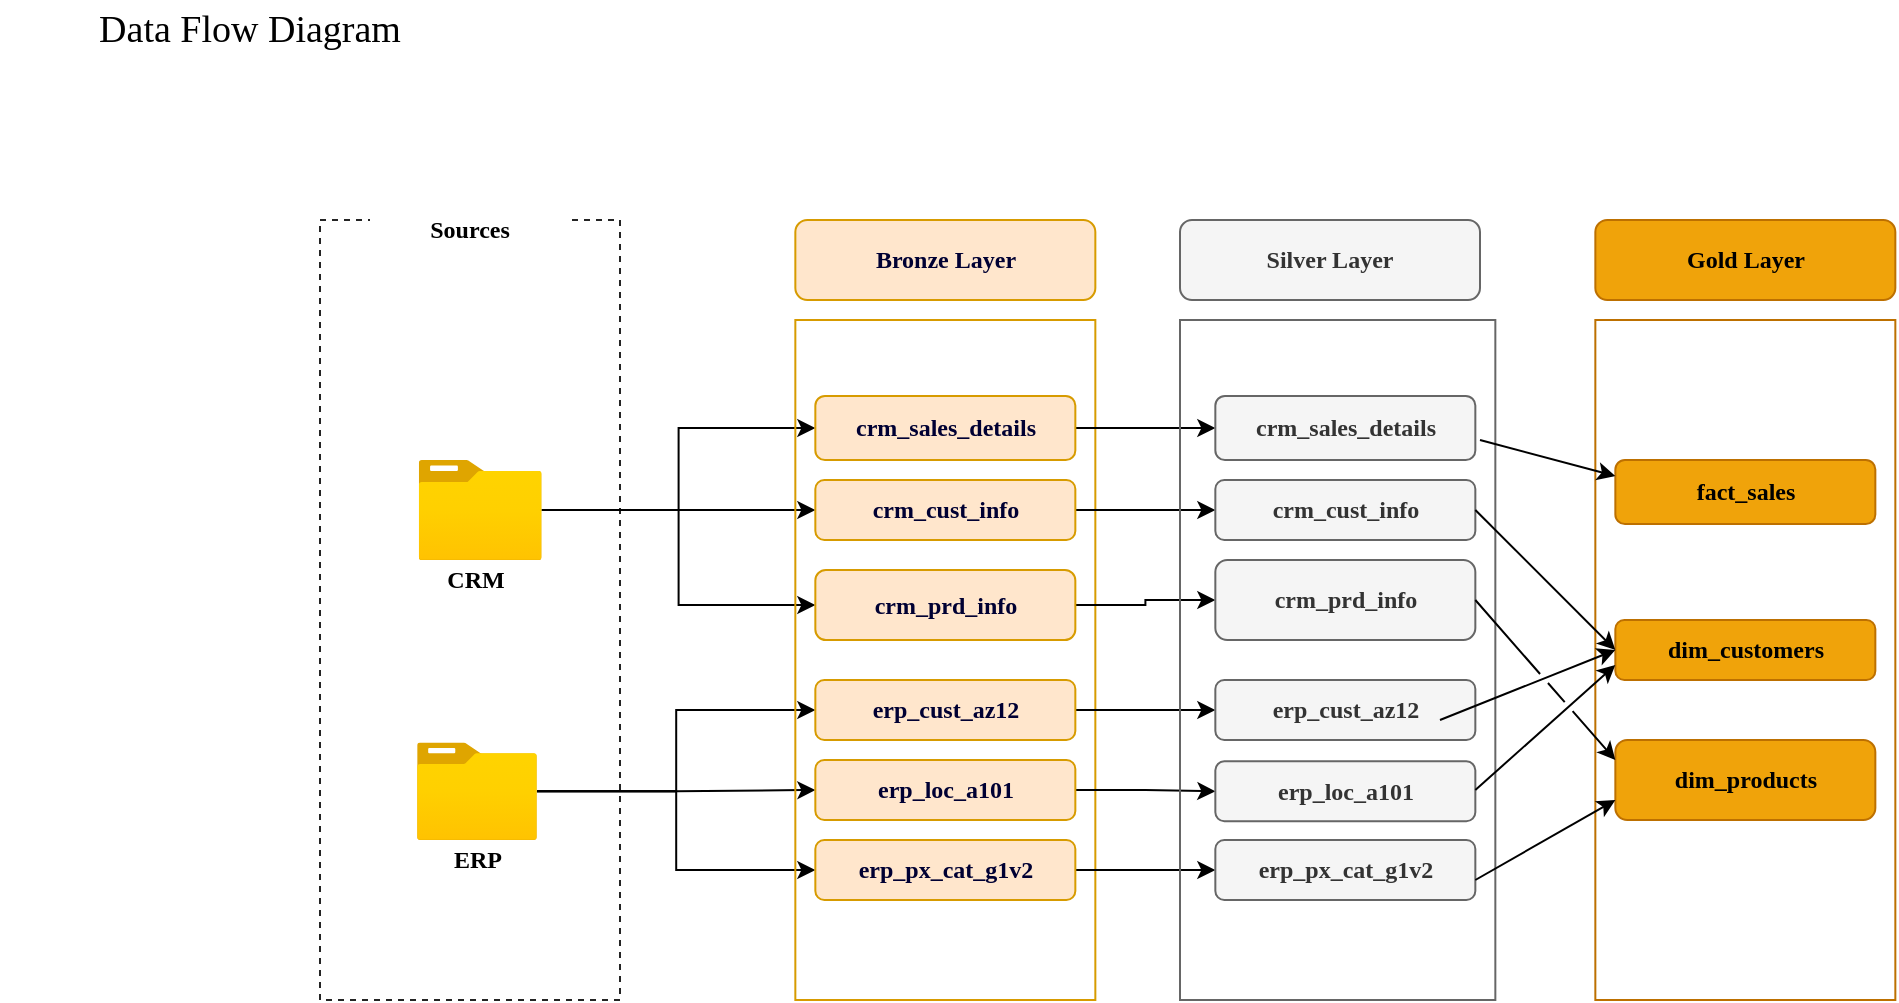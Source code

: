 <mxfile version="27.0.9">
  <diagram name="Page-1" id="7-d2Kp1HphyAQgKk-GRI">
    <mxGraphModel dx="1188" dy="729" grid="1" gridSize="10" guides="1" tooltips="1" connect="1" arrows="1" fold="1" page="1" pageScale="1" pageWidth="1700" pageHeight="1100" math="0" shadow="0">
      <root>
        <mxCell id="0" />
        <mxCell id="1" parent="0" />
        <mxCell id="HAyTQfDS9Hgm0etBAd6j-1" value="" style="rounded=0;whiteSpace=wrap;html=1;fillColor=none;dashed=1;strokeColor=light-dark(#242424, #EDEDED);" parent="1" vertex="1">
          <mxGeometry x="300" y="250" width="150" height="390" as="geometry" />
        </mxCell>
        <mxCell id="HAyTQfDS9Hgm0etBAd6j-2" value="&lt;font face=&quot;Comic Sans MS&quot;&gt;&lt;b&gt;Sources&lt;/b&gt;&lt;/font&gt;" style="rounded=1;whiteSpace=wrap;html=1;fillColor=default;strokeColor=none;" parent="1" vertex="1">
          <mxGeometry x="325" y="240" width="100" height="30" as="geometry" />
        </mxCell>
        <mxCell id="HAyTQfDS9Hgm0etBAd6j-12" style="edgeStyle=orthogonalEdgeStyle;rounded=0;orthogonalLoop=1;jettySize=auto;html=1;entryX=0;entryY=0.5;entryDx=0;entryDy=0;" parent="1" source="HAyTQfDS9Hgm0etBAd6j-3" target="HAyTQfDS9Hgm0etBAd6j-9" edge="1">
          <mxGeometry relative="1" as="geometry" />
        </mxCell>
        <mxCell id="HAyTQfDS9Hgm0etBAd6j-18" style="edgeStyle=orthogonalEdgeStyle;rounded=0;orthogonalLoop=1;jettySize=auto;html=1;entryX=0;entryY=0.5;entryDx=0;entryDy=0;" parent="1" source="HAyTQfDS9Hgm0etBAd6j-3" target="HAyTQfDS9Hgm0etBAd6j-11" edge="1">
          <mxGeometry relative="1" as="geometry" />
        </mxCell>
        <mxCell id="HAyTQfDS9Hgm0etBAd6j-19" style="edgeStyle=orthogonalEdgeStyle;rounded=0;orthogonalLoop=1;jettySize=auto;html=1;entryX=0;entryY=0.5;entryDx=0;entryDy=0;" parent="1" source="HAyTQfDS9Hgm0etBAd6j-3" target="HAyTQfDS9Hgm0etBAd6j-10" edge="1">
          <mxGeometry relative="1" as="geometry" />
        </mxCell>
        <mxCell id="HAyTQfDS9Hgm0etBAd6j-3" value="" style="image;aspect=fixed;html=1;points=[];align=center;fontSize=12;image=img/lib/azure2/general/Folder_Blank.svg;" parent="1" vertex="1">
          <mxGeometry x="349.28" y="370" width="61.61" height="50" as="geometry" />
        </mxCell>
        <mxCell id="HAyTQfDS9Hgm0etBAd6j-4" value="&lt;b&gt;&lt;font face=&quot;Comic Sans MS&quot;&gt;CRM&lt;/font&gt;&lt;/b&gt;" style="text;html=1;align=center;verticalAlign=middle;whiteSpace=wrap;rounded=0;" parent="1" vertex="1">
          <mxGeometry x="347.67" y="420" width="60" height="20" as="geometry" />
        </mxCell>
        <mxCell id="HAyTQfDS9Hgm0etBAd6j-20" style="edgeStyle=orthogonalEdgeStyle;rounded=0;orthogonalLoop=1;jettySize=auto;html=1;entryX=0;entryY=0.5;entryDx=0;entryDy=0;" parent="1" source="HAyTQfDS9Hgm0etBAd6j-5" target="HAyTQfDS9Hgm0etBAd6j-15" edge="1">
          <mxGeometry relative="1" as="geometry" />
        </mxCell>
        <mxCell id="HAyTQfDS9Hgm0etBAd6j-21" style="edgeStyle=orthogonalEdgeStyle;rounded=0;orthogonalLoop=1;jettySize=auto;html=1;entryX=0;entryY=0.5;entryDx=0;entryDy=0;" parent="1" source="HAyTQfDS9Hgm0etBAd6j-5" target="HAyTQfDS9Hgm0etBAd6j-16" edge="1">
          <mxGeometry relative="1" as="geometry" />
        </mxCell>
        <mxCell id="HAyTQfDS9Hgm0etBAd6j-22" style="edgeStyle=orthogonalEdgeStyle;rounded=0;orthogonalLoop=1;jettySize=auto;html=1;entryX=0;entryY=0.5;entryDx=0;entryDy=0;" parent="1" source="HAyTQfDS9Hgm0etBAd6j-5" target="HAyTQfDS9Hgm0etBAd6j-17" edge="1">
          <mxGeometry relative="1" as="geometry" />
        </mxCell>
        <mxCell id="HAyTQfDS9Hgm0etBAd6j-5" value="" style="image;aspect=fixed;html=1;points=[];align=center;fontSize=12;image=img/lib/azure2/general/Folder_Blank.svg;" parent="1" vertex="1">
          <mxGeometry x="348.48" y="511.31" width="60" height="48.69" as="geometry" />
        </mxCell>
        <mxCell id="HAyTQfDS9Hgm0etBAd6j-6" value="&lt;font face=&quot;Comic Sans MS&quot;&gt;&lt;b&gt;ERP&lt;/b&gt;&lt;/font&gt;" style="text;html=1;align=center;verticalAlign=middle;whiteSpace=wrap;rounded=0;" parent="1" vertex="1">
          <mxGeometry x="349.28" y="560" width="60" height="20" as="geometry" />
        </mxCell>
        <mxCell id="HAyTQfDS9Hgm0etBAd6j-7" value="" style="rounded=0;whiteSpace=wrap;html=1;fillColor=none;strokeColor=#d79b00;fillStyle=hatch;fontColor=#000033;" parent="1" vertex="1">
          <mxGeometry x="537.67" y="300" width="150" height="340" as="geometry" />
        </mxCell>
        <mxCell id="HAyTQfDS9Hgm0etBAd6j-8" value="&lt;b&gt;&lt;font face=&quot;Comic Sans MS&quot;&gt;Bronze Layer&lt;/font&gt;&lt;/b&gt;" style="rounded=1;whiteSpace=wrap;html=1;fillColor=#ffe6cc;strokeColor=#d79b00;fontColor=#000033;" parent="1" vertex="1">
          <mxGeometry x="537.67" y="250" width="150" height="40" as="geometry" />
        </mxCell>
        <mxCell id="KE4VJ3iSTp9LeFAxXFPG-10" style="edgeStyle=orthogonalEdgeStyle;rounded=0;orthogonalLoop=1;jettySize=auto;html=1;" parent="1" source="HAyTQfDS9Hgm0etBAd6j-9" target="KE4VJ3iSTp9LeFAxXFPG-3" edge="1">
          <mxGeometry relative="1" as="geometry" />
        </mxCell>
        <mxCell id="HAyTQfDS9Hgm0etBAd6j-9" value="&lt;font face=&quot;Comic Sans MS&quot;&gt;&lt;b&gt;crm_sales_details&lt;/b&gt;&lt;/font&gt;" style="rounded=1;whiteSpace=wrap;html=1;fillColor=#ffe6cc;strokeColor=#d79b00;fontColor=#000033;" parent="1" vertex="1">
          <mxGeometry x="547.67" y="338" width="130" height="32" as="geometry" />
        </mxCell>
        <mxCell id="KE4VJ3iSTp9LeFAxXFPG-11" style="edgeStyle=orthogonalEdgeStyle;rounded=0;orthogonalLoop=1;jettySize=auto;html=1;entryX=0;entryY=0.5;entryDx=0;entryDy=0;" parent="1" source="HAyTQfDS9Hgm0etBAd6j-10" target="KE4VJ3iSTp9LeFAxXFPG-4" edge="1">
          <mxGeometry relative="1" as="geometry" />
        </mxCell>
        <mxCell id="HAyTQfDS9Hgm0etBAd6j-10" value="&lt;font face=&quot;Comic Sans MS&quot;&gt;&lt;b&gt;crm_cust_info&lt;/b&gt;&lt;/font&gt;" style="rounded=1;whiteSpace=wrap;html=1;fillColor=#ffe6cc;strokeColor=#d79b00;fontColor=#000033;" parent="1" vertex="1">
          <mxGeometry x="547.67" y="380" width="130" height="30" as="geometry" />
        </mxCell>
        <mxCell id="KE4VJ3iSTp9LeFAxXFPG-22" style="edgeStyle=orthogonalEdgeStyle;rounded=0;orthogonalLoop=1;jettySize=auto;html=1;" parent="1" source="HAyTQfDS9Hgm0etBAd6j-11" target="KE4VJ3iSTp9LeFAxXFPG-8" edge="1">
          <mxGeometry relative="1" as="geometry" />
        </mxCell>
        <mxCell id="HAyTQfDS9Hgm0etBAd6j-11" value="&lt;font face=&quot;Comic Sans MS&quot;&gt;&lt;b&gt;crm_prd_info&lt;/b&gt;&lt;/font&gt;" style="rounded=1;whiteSpace=wrap;html=1;fillColor=#ffe6cc;strokeColor=#d79b00;fontColor=#000033;" parent="1" vertex="1">
          <mxGeometry x="547.67" y="425" width="130" height="35" as="geometry" />
        </mxCell>
        <mxCell id="KE4VJ3iSTp9LeFAxXFPG-18" style="edgeStyle=orthogonalEdgeStyle;rounded=0;orthogonalLoop=1;jettySize=auto;html=1;entryX=0;entryY=0.5;entryDx=0;entryDy=0;" parent="1" source="HAyTQfDS9Hgm0etBAd6j-15" target="KE4VJ3iSTp9LeFAxXFPG-5" edge="1">
          <mxGeometry relative="1" as="geometry" />
        </mxCell>
        <mxCell id="HAyTQfDS9Hgm0etBAd6j-15" value="&lt;font face=&quot;Comic Sans MS&quot;&gt;&lt;b&gt;erp_cust_az12&lt;/b&gt;&lt;/font&gt;" style="rounded=1;whiteSpace=wrap;html=1;fillColor=#ffe6cc;strokeColor=#d79b00;fontColor=#000033;" parent="1" vertex="1">
          <mxGeometry x="547.67" y="480" width="130" height="30" as="geometry" />
        </mxCell>
        <mxCell id="KE4VJ3iSTp9LeFAxXFPG-19" style="edgeStyle=orthogonalEdgeStyle;rounded=0;orthogonalLoop=1;jettySize=auto;html=1;entryX=0;entryY=0.5;entryDx=0;entryDy=0;" parent="1" source="HAyTQfDS9Hgm0etBAd6j-16" target="KE4VJ3iSTp9LeFAxXFPG-6" edge="1">
          <mxGeometry relative="1" as="geometry" />
        </mxCell>
        <mxCell id="HAyTQfDS9Hgm0etBAd6j-16" value="&lt;font face=&quot;Comic Sans MS&quot;&gt;&lt;b&gt;erp_loc_a101&lt;/b&gt;&lt;/font&gt;" style="rounded=1;whiteSpace=wrap;html=1;fillColor=#ffe6cc;strokeColor=#d79b00;fontColor=#000033;" parent="1" vertex="1">
          <mxGeometry x="547.67" y="520" width="130" height="30" as="geometry" />
        </mxCell>
        <mxCell id="KE4VJ3iSTp9LeFAxXFPG-20" style="edgeStyle=orthogonalEdgeStyle;rounded=0;orthogonalLoop=1;jettySize=auto;html=1;entryX=0;entryY=0.5;entryDx=0;entryDy=0;" parent="1" source="HAyTQfDS9Hgm0etBAd6j-17" target="KE4VJ3iSTp9LeFAxXFPG-7" edge="1">
          <mxGeometry relative="1" as="geometry" />
        </mxCell>
        <mxCell id="HAyTQfDS9Hgm0etBAd6j-17" value="&lt;font face=&quot;Comic Sans MS&quot;&gt;&lt;b&gt;erp_px_cat_g1v2&lt;/b&gt;&lt;/font&gt;" style="rounded=1;whiteSpace=wrap;html=1;fillColor=#ffe6cc;strokeColor=#d79b00;fontColor=#000033;" parent="1" vertex="1">
          <mxGeometry x="547.67" y="560" width="130" height="30" as="geometry" />
        </mxCell>
        <mxCell id="KE4VJ3iSTp9LeFAxXFPG-1" value="" style="rounded=0;whiteSpace=wrap;html=1;fillColor=none;strokeColor=#666666;fillStyle=hatch;fontColor=#333333;" parent="1" vertex="1">
          <mxGeometry x="730" y="300" width="157.67" height="340" as="geometry" />
        </mxCell>
        <mxCell id="KE4VJ3iSTp9LeFAxXFPG-2" value="&lt;b&gt;&lt;font face=&quot;Comic Sans MS&quot;&gt;Silver Layer&lt;/font&gt;&lt;/b&gt;" style="rounded=1;whiteSpace=wrap;html=1;fillColor=#f5f5f5;strokeColor=#666666;fontColor=#333333;" parent="1" vertex="1">
          <mxGeometry x="730" y="250" width="150" height="40" as="geometry" />
        </mxCell>
        <mxCell id="KE4VJ3iSTp9LeFAxXFPG-3" value="&lt;font face=&quot;Comic Sans MS&quot;&gt;&lt;b&gt;crm_sales_details&lt;/b&gt;&lt;/font&gt;" style="rounded=1;whiteSpace=wrap;html=1;fillColor=#f5f5f5;strokeColor=#666666;fontColor=#333333;" parent="1" vertex="1">
          <mxGeometry x="747.67" y="338" width="130" height="32" as="geometry" />
        </mxCell>
        <mxCell id="KE4VJ3iSTp9LeFAxXFPG-4" value="&lt;font face=&quot;Comic Sans MS&quot;&gt;&lt;b&gt;crm_cust_info&lt;/b&gt;&lt;/font&gt;" style="rounded=1;whiteSpace=wrap;html=1;fillColor=#f5f5f5;strokeColor=#666666;fontColor=#333333;" parent="1" vertex="1">
          <mxGeometry x="747.67" y="380" width="130" height="30" as="geometry" />
        </mxCell>
        <mxCell id="KE4VJ3iSTp9LeFAxXFPG-5" value="&lt;font face=&quot;Comic Sans MS&quot;&gt;&lt;b&gt;erp_cust_az12&lt;/b&gt;&lt;/font&gt;" style="rounded=1;whiteSpace=wrap;html=1;fillColor=#f5f5f5;strokeColor=#666666;fontColor=#333333;" parent="1" vertex="1">
          <mxGeometry x="747.67" y="480" width="130" height="30" as="geometry" />
        </mxCell>
        <mxCell id="KE4VJ3iSTp9LeFAxXFPG-6" value="&lt;font face=&quot;Comic Sans MS&quot;&gt;&lt;b&gt;erp_loc_a101&lt;/b&gt;&lt;/font&gt;" style="rounded=1;whiteSpace=wrap;html=1;fillColor=#f5f5f5;strokeColor=#666666;fontColor=#333333;" parent="1" vertex="1">
          <mxGeometry x="747.67" y="520.65" width="130" height="30" as="geometry" />
        </mxCell>
        <mxCell id="KE4VJ3iSTp9LeFAxXFPG-7" value="&lt;font face=&quot;Comic Sans MS&quot;&gt;&lt;b&gt;erp_px_cat_g1v2&lt;/b&gt;&lt;/font&gt;" style="rounded=1;whiteSpace=wrap;html=1;fillColor=#f5f5f5;strokeColor=#666666;fontColor=#333333;" parent="1" vertex="1">
          <mxGeometry x="747.67" y="560" width="130" height="30" as="geometry" />
        </mxCell>
        <mxCell id="KE4VJ3iSTp9LeFAxXFPG-8" value="&lt;font face=&quot;Comic Sans MS&quot;&gt;&lt;b&gt;crm_prd_info&lt;/b&gt;&lt;/font&gt;" style="rounded=1;whiteSpace=wrap;html=1;fillColor=#f5f5f5;strokeColor=#666666;fontColor=#333333;" parent="1" vertex="1">
          <mxGeometry x="747.67" y="420" width="130" height="40" as="geometry" />
        </mxCell>
        <mxCell id="CNxDLc6GGm41qms6GJf7-1" value="" style="rounded=0;whiteSpace=wrap;html=1;fillColor=none;strokeColor=#BD7000;fillStyle=hatch;fontColor=#000000;" vertex="1" parent="1">
          <mxGeometry x="937.67" y="300" width="150" height="340" as="geometry" />
        </mxCell>
        <mxCell id="CNxDLc6GGm41qms6GJf7-2" value="&lt;font face=&quot;Comic Sans MS&quot;&gt;&lt;b&gt;Gold Layer&lt;/b&gt;&lt;/font&gt;" style="rounded=1;whiteSpace=wrap;html=1;fillColor=#f0a30a;strokeColor=#BD7000;fontColor=#000000;" vertex="1" parent="1">
          <mxGeometry x="937.67" y="250" width="150" height="40" as="geometry" />
        </mxCell>
        <mxCell id="CNxDLc6GGm41qms6GJf7-3" value="&lt;font face=&quot;Comic Sans MS&quot;&gt;&lt;b&gt;fact_sales&lt;/b&gt;&lt;/font&gt;" style="rounded=1;whiteSpace=wrap;html=1;fillColor=#f0a30a;strokeColor=#BD7000;fontColor=#000000;" vertex="1" parent="1">
          <mxGeometry x="947.67" y="370" width="130" height="32" as="geometry" />
        </mxCell>
        <mxCell id="CNxDLc6GGm41qms6GJf7-4" value="&lt;font face=&quot;Comic Sans MS&quot;&gt;&lt;b&gt;dim_customers&lt;/b&gt;&lt;/font&gt;" style="rounded=1;whiteSpace=wrap;html=1;fillColor=#f0a30a;strokeColor=#BD7000;fontColor=#000000;" vertex="1" parent="1">
          <mxGeometry x="947.67" y="450" width="130" height="30" as="geometry" />
        </mxCell>
        <mxCell id="CNxDLc6GGm41qms6GJf7-8" value="&lt;font face=&quot;Comic Sans MS&quot;&gt;&lt;b&gt;dim_products&lt;/b&gt;&lt;/font&gt;" style="rounded=1;whiteSpace=wrap;html=1;fillColor=#f0a30a;strokeColor=#BD7000;fontColor=#000000;" vertex="1" parent="1">
          <mxGeometry x="947.67" y="510" width="130" height="40" as="geometry" />
        </mxCell>
        <mxCell id="CNxDLc6GGm41qms6GJf7-11" value="" style="endArrow=classic;html=1;rounded=0;entryX=0;entryY=0.25;entryDx=0;entryDy=0;jumpStyle=gap;" edge="1" parent="1" target="CNxDLc6GGm41qms6GJf7-3">
          <mxGeometry width="50" height="50" relative="1" as="geometry">
            <mxPoint x="880" y="360" as="sourcePoint" />
            <mxPoint x="930" y="310" as="targetPoint" />
          </mxGeometry>
        </mxCell>
        <mxCell id="CNxDLc6GGm41qms6GJf7-12" value="" style="endArrow=classic;html=1;rounded=0;entryX=0;entryY=0.5;entryDx=0;entryDy=0;exitX=1;exitY=0.5;exitDx=0;exitDy=0;jumpStyle=gap;" edge="1" parent="1" source="KE4VJ3iSTp9LeFAxXFPG-4" target="CNxDLc6GGm41qms6GJf7-4">
          <mxGeometry width="50" height="50" relative="1" as="geometry">
            <mxPoint x="900" y="370" as="sourcePoint" />
            <mxPoint x="968" y="416" as="targetPoint" />
          </mxGeometry>
        </mxCell>
        <mxCell id="CNxDLc6GGm41qms6GJf7-13" value="" style="endArrow=classic;html=1;rounded=0;entryX=0;entryY=0.5;entryDx=0;entryDy=0;exitX=0.864;exitY=0.667;exitDx=0;exitDy=0;exitPerimeter=0;jumpStyle=gap;" edge="1" parent="1" source="KE4VJ3iSTp9LeFAxXFPG-5" target="CNxDLc6GGm41qms6GJf7-4">
          <mxGeometry width="50" height="50" relative="1" as="geometry">
            <mxPoint x="900" y="420" as="sourcePoint" />
            <mxPoint x="970" y="490" as="targetPoint" />
          </mxGeometry>
        </mxCell>
        <mxCell id="CNxDLc6GGm41qms6GJf7-14" value="" style="endArrow=classic;html=1;rounded=0;entryX=0;entryY=0.75;entryDx=0;entryDy=0;exitX=0.864;exitY=0.667;exitDx=0;exitDy=0;exitPerimeter=0;jumpStyle=gap;" edge="1" parent="1" target="CNxDLc6GGm41qms6GJf7-4">
          <mxGeometry width="50" height="50" relative="1" as="geometry">
            <mxPoint x="877.67" y="535" as="sourcePoint" />
            <mxPoint x="965.67" y="500" as="targetPoint" />
          </mxGeometry>
        </mxCell>
        <mxCell id="CNxDLc6GGm41qms6GJf7-15" value="" style="endArrow=classic;html=1;rounded=0;entryX=0;entryY=0.25;entryDx=0;entryDy=0;exitX=1;exitY=0.5;exitDx=0;exitDy=0;jumpStyle=gap;" edge="1" parent="1" target="CNxDLc6GGm41qms6GJf7-8">
          <mxGeometry width="50" height="50" relative="1" as="geometry">
            <mxPoint x="877.67" y="440" as="sourcePoint" />
            <mxPoint x="947.67" y="510" as="targetPoint" />
          </mxGeometry>
        </mxCell>
        <mxCell id="CNxDLc6GGm41qms6GJf7-17" value="" style="endArrow=classic;html=1;rounded=0;exitX=0.864;exitY=0.667;exitDx=0;exitDy=0;exitPerimeter=0;entryX=0;entryY=0.75;entryDx=0;entryDy=0;jumpStyle=gap;" edge="1" parent="1" target="CNxDLc6GGm41qms6GJf7-8">
          <mxGeometry width="50" height="50" relative="1" as="geometry">
            <mxPoint x="877.67" y="580" as="sourcePoint" />
            <mxPoint x="948" y="518" as="targetPoint" />
          </mxGeometry>
        </mxCell>
        <mxCell id="CNxDLc6GGm41qms6GJf7-18" value="&lt;font style=&quot;font-size: 19px;&quot; face=&quot;Comic Sans MS&quot;&gt;Data Flow Diagram&lt;/font&gt;" style="text;html=1;align=center;verticalAlign=middle;whiteSpace=wrap;rounded=0;" vertex="1" parent="1">
          <mxGeometry x="140" y="140" width="250" height="30" as="geometry" />
        </mxCell>
      </root>
    </mxGraphModel>
  </diagram>
</mxfile>

